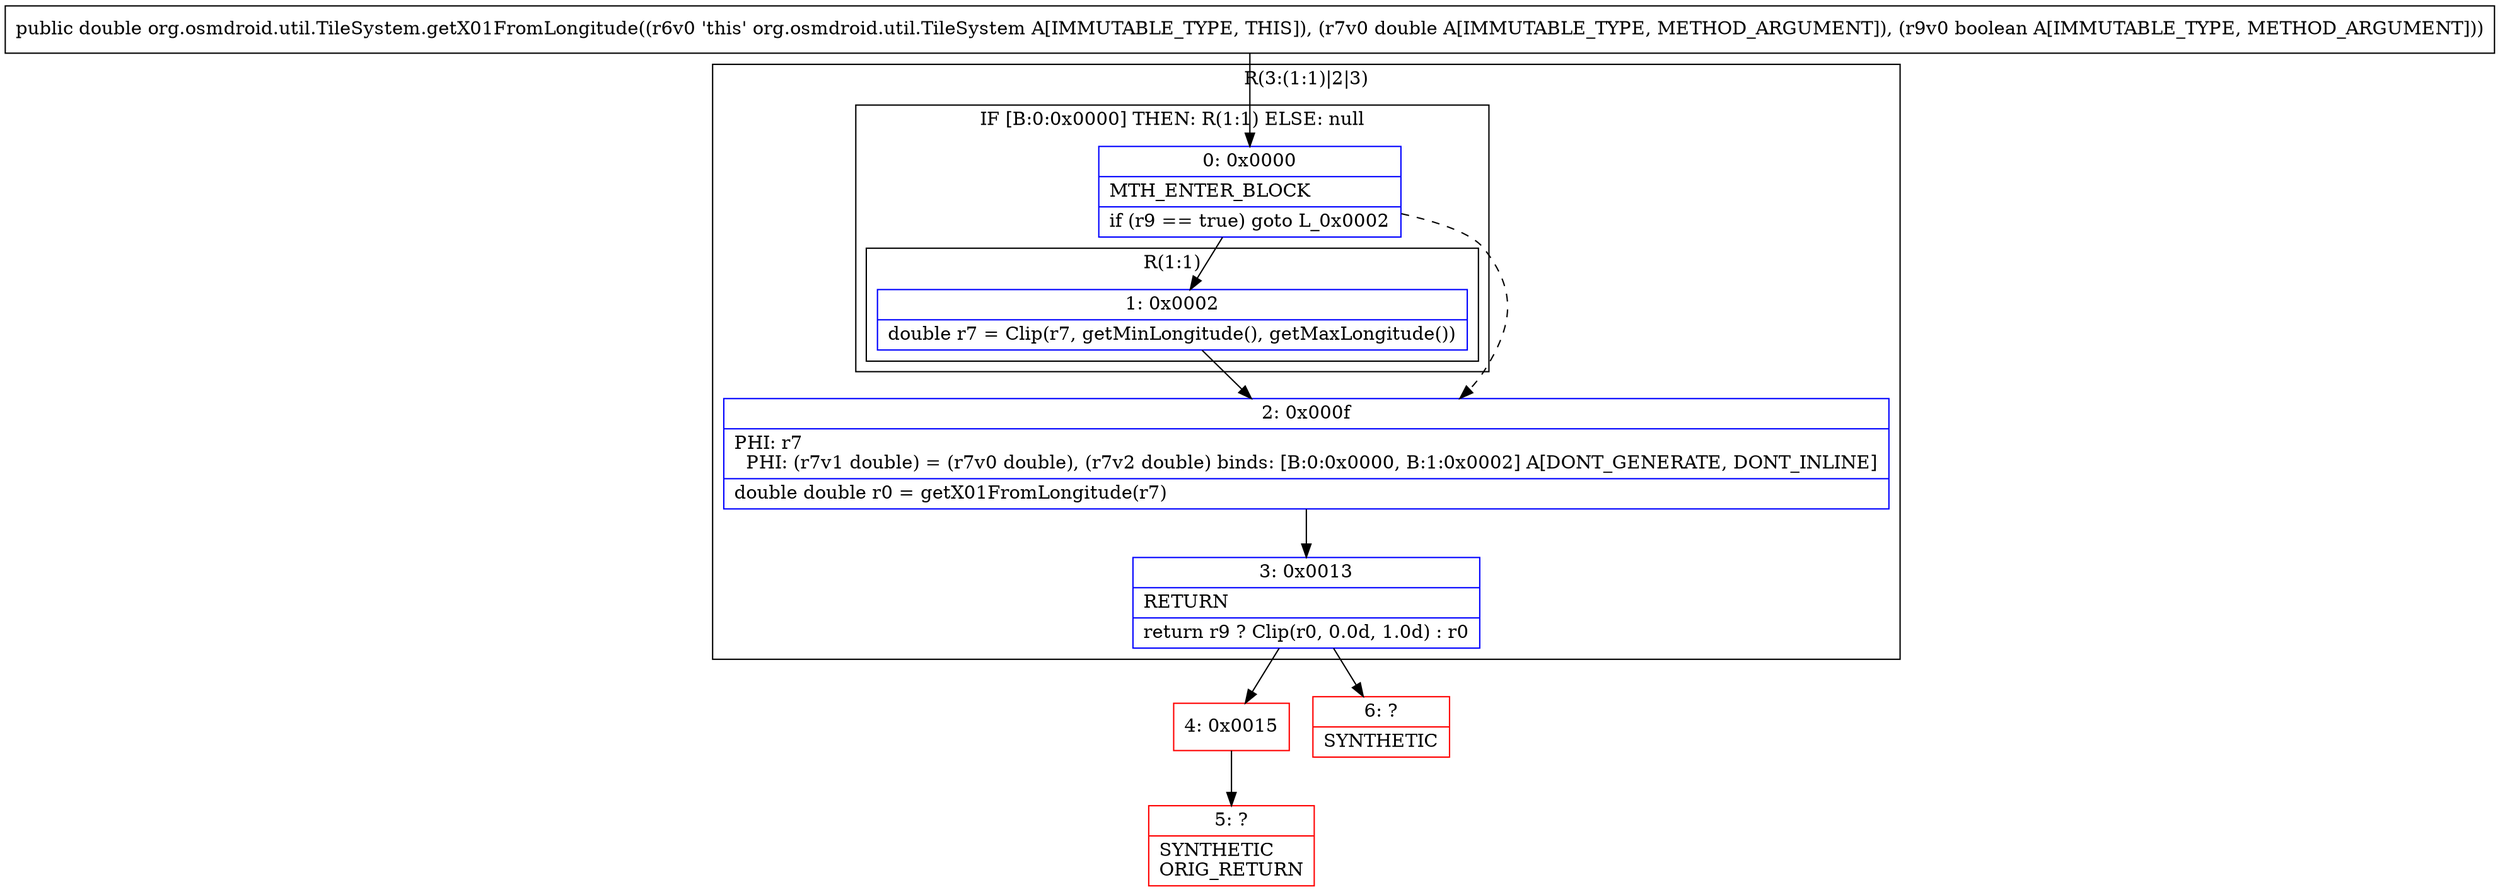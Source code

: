 digraph "CFG fororg.osmdroid.util.TileSystem.getX01FromLongitude(DZ)D" {
subgraph cluster_Region_1638173030 {
label = "R(3:(1:1)|2|3)";
node [shape=record,color=blue];
subgraph cluster_IfRegion_1374199797 {
label = "IF [B:0:0x0000] THEN: R(1:1) ELSE: null";
node [shape=record,color=blue];
Node_0 [shape=record,label="{0\:\ 0x0000|MTH_ENTER_BLOCK\l|if (r9 == true) goto L_0x0002\l}"];
subgraph cluster_Region_1381645468 {
label = "R(1:1)";
node [shape=record,color=blue];
Node_1 [shape=record,label="{1\:\ 0x0002|double r7 = Clip(r7, getMinLongitude(), getMaxLongitude())\l}"];
}
}
Node_2 [shape=record,label="{2\:\ 0x000f|PHI: r7 \l  PHI: (r7v1 double) = (r7v0 double), (r7v2 double) binds: [B:0:0x0000, B:1:0x0002] A[DONT_GENERATE, DONT_INLINE]\l|double double r0 = getX01FromLongitude(r7)\l}"];
Node_3 [shape=record,label="{3\:\ 0x0013|RETURN\l|return r9 ? Clip(r0, 0.0d, 1.0d) : r0\l}"];
}
Node_4 [shape=record,color=red,label="{4\:\ 0x0015}"];
Node_5 [shape=record,color=red,label="{5\:\ ?|SYNTHETIC\lORIG_RETURN\l}"];
Node_6 [shape=record,color=red,label="{6\:\ ?|SYNTHETIC\l}"];
MethodNode[shape=record,label="{public double org.osmdroid.util.TileSystem.getX01FromLongitude((r6v0 'this' org.osmdroid.util.TileSystem A[IMMUTABLE_TYPE, THIS]), (r7v0 double A[IMMUTABLE_TYPE, METHOD_ARGUMENT]), (r9v0 boolean A[IMMUTABLE_TYPE, METHOD_ARGUMENT])) }"];
MethodNode -> Node_0;
Node_0 -> Node_1;
Node_0 -> Node_2[style=dashed];
Node_1 -> Node_2;
Node_2 -> Node_3;
Node_3 -> Node_4;
Node_3 -> Node_6;
Node_4 -> Node_5;
}

